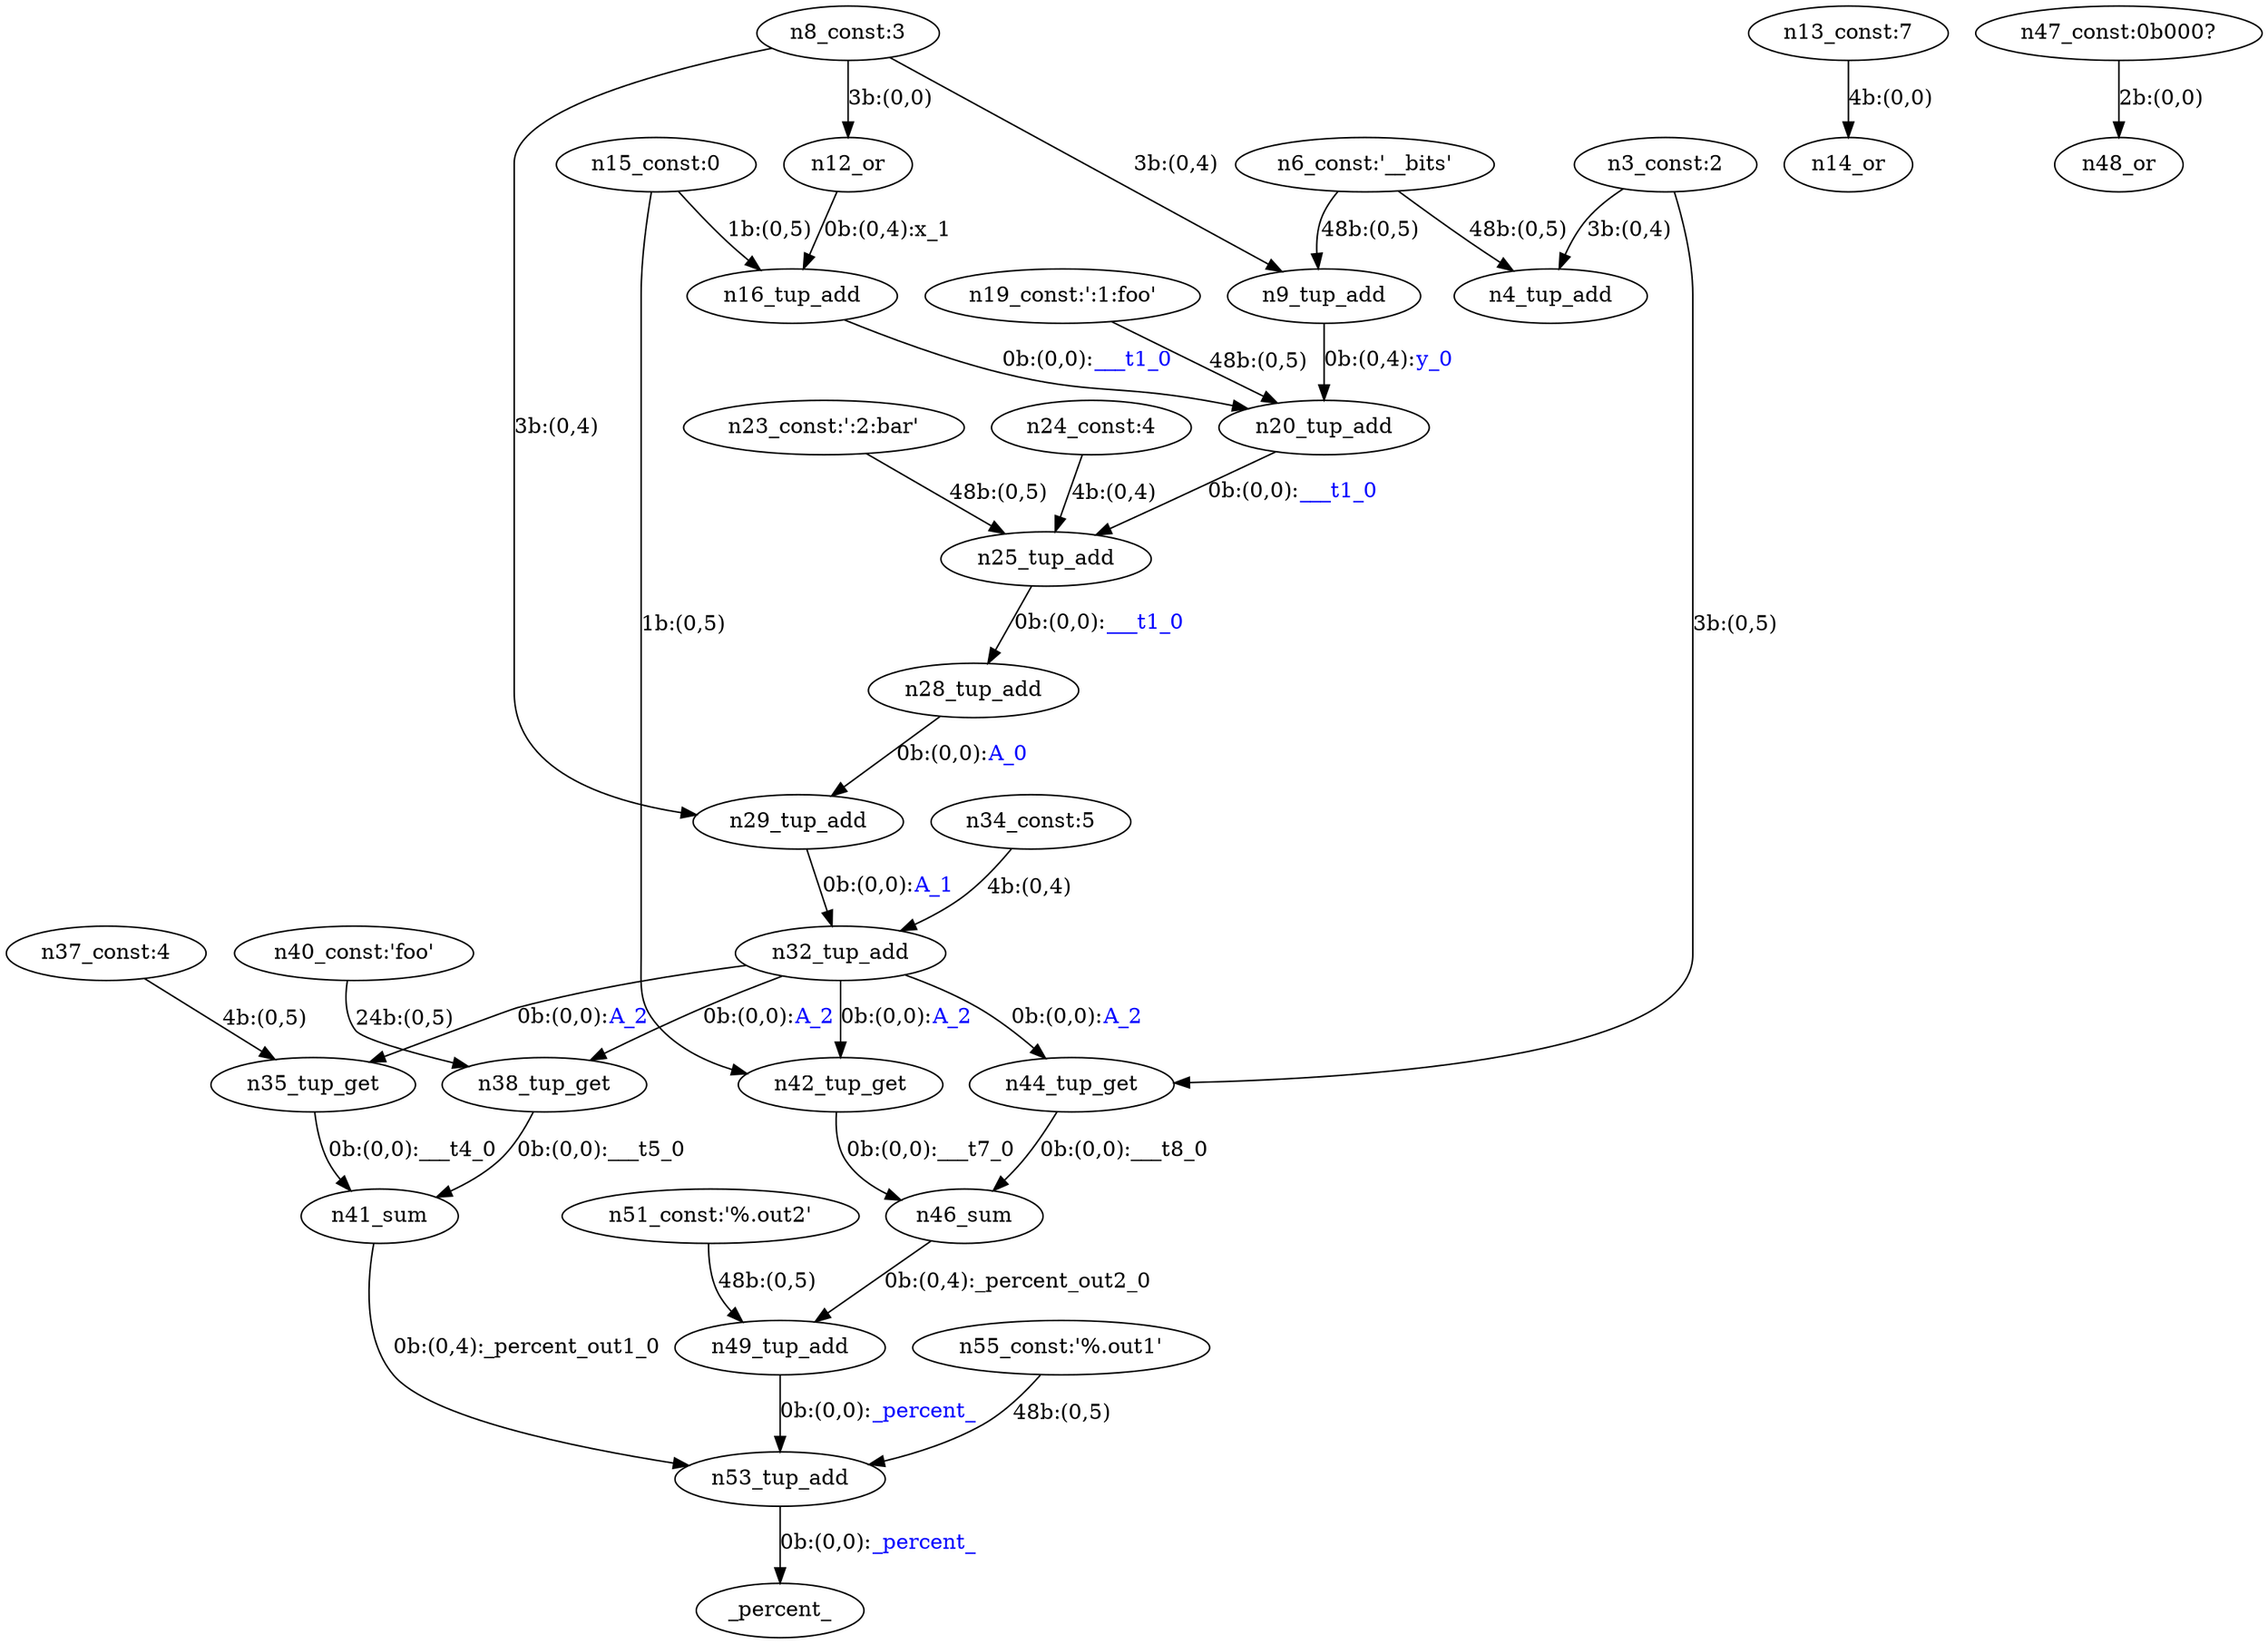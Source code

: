 digraph {
 n3_const_lgsimple_tuple [label=<n3_const:2>];
 n3_const_lgsimple_tuple->n44_tup_get_lgsimple_tuple[label=<3b:(0,5)>];
 n3_const_lgsimple_tuple->n4_tup_add_lgsimple_tuple[label=<3b:(0,4)>];
 n4_tup_add_lgsimple_tuple [label=<n4_tup_add>];
 n6_const_lgsimple_tuple [label=<n6_const:'__bits'>];
 n6_const_lgsimple_tuple->n9_tup_add_lgsimple_tuple[label=<48b:(0,5)>];
 n6_const_lgsimple_tuple->n4_tup_add_lgsimple_tuple[label=<48b:(0,5)>];
 n8_const_lgsimple_tuple [label=<n8_const:3>];
 n8_const_lgsimple_tuple->n29_tup_add_lgsimple_tuple[label=<3b:(0,4)>];
 n8_const_lgsimple_tuple->n12_or_lgsimple_tuple[label=<3b:(0,0)>];
 n8_const_lgsimple_tuple->n9_tup_add_lgsimple_tuple[label=<3b:(0,4)>];
 n9_tup_add_lgsimple_tuple [label=<n9_tup_add>];
 n9_tup_add_lgsimple_tuple->n20_tup_add_lgsimple_tuple[label=<0b:(0,4):<font color="#0000ff">y_0</font>>];
 n12_or_lgsimple_tuple [label=<n12_or>];
 n12_or_lgsimple_tuple->n16_tup_add_lgsimple_tuple[label=<0b:(0,4):x_1>];
 n13_const_lgsimple_tuple [label=<n13_const:7>];
 n13_const_lgsimple_tuple->n14_or_lgsimple_tuple[label=<4b:(0,0)>];
 n14_or_lgsimple_tuple [label=<n14_or>];
 n15_const_lgsimple_tuple [label=<n15_const:0>];
 n15_const_lgsimple_tuple->n42_tup_get_lgsimple_tuple[label=<1b:(0,5)>];
 n15_const_lgsimple_tuple->n16_tup_add_lgsimple_tuple[label=<1b:(0,5)>];
 n16_tup_add_lgsimple_tuple [label=<n16_tup_add>];
 n16_tup_add_lgsimple_tuple->n20_tup_add_lgsimple_tuple[label=<0b:(0,0):<font color="#0000ff">___t1_0</font>>];
 n19_const_lgsimple_tuple [label=<n19_const:':1:foo'>];
 n19_const_lgsimple_tuple->n20_tup_add_lgsimple_tuple[label=<48b:(0,5)>];
 n20_tup_add_lgsimple_tuple [label=<n20_tup_add>];
 n20_tup_add_lgsimple_tuple->n25_tup_add_lgsimple_tuple[label=<0b:(0,0):<font color="#0000ff">___t1_0</font>>];
 n23_const_lgsimple_tuple [label=<n23_const:':2:bar'>];
 n23_const_lgsimple_tuple->n25_tup_add_lgsimple_tuple[label=<48b:(0,5)>];
 n24_const_lgsimple_tuple [label=<n24_const:4>];
 n24_const_lgsimple_tuple->n25_tup_add_lgsimple_tuple[label=<4b:(0,4)>];
 n25_tup_add_lgsimple_tuple [label=<n25_tup_add>];
 n25_tup_add_lgsimple_tuple->n28_tup_add_lgsimple_tuple[label=<0b:(0,0):<font color="#0000ff">___t1_0</font>>];
 n28_tup_add_lgsimple_tuple [label=<n28_tup_add>];
 n28_tup_add_lgsimple_tuple->n29_tup_add_lgsimple_tuple[label=<0b:(0,0):<font color="#0000ff">A_0</font>>];
 n29_tup_add_lgsimple_tuple [label=<n29_tup_add>];
 n29_tup_add_lgsimple_tuple->n32_tup_add_lgsimple_tuple[label=<0b:(0,0):<font color="#0000ff">A_1</font>>];
 n32_tup_add_lgsimple_tuple [label=<n32_tup_add>];
 n32_tup_add_lgsimple_tuple->n44_tup_get_lgsimple_tuple[label=<0b:(0,0):<font color="#0000ff">A_2</font>>];
 n32_tup_add_lgsimple_tuple->n42_tup_get_lgsimple_tuple[label=<0b:(0,0):<font color="#0000ff">A_2</font>>];
 n32_tup_add_lgsimple_tuple->n38_tup_get_lgsimple_tuple[label=<0b:(0,0):<font color="#0000ff">A_2</font>>];
 n32_tup_add_lgsimple_tuple->n35_tup_get_lgsimple_tuple[label=<0b:(0,0):<font color="#0000ff">A_2</font>>];
 n34_const_lgsimple_tuple [label=<n34_const:5>];
 n34_const_lgsimple_tuple->n32_tup_add_lgsimple_tuple[label=<4b:(0,4)>];
 n35_tup_get_lgsimple_tuple [label=<n35_tup_get>];
 n35_tup_get_lgsimple_tuple->n41_sum_lgsimple_tuple[label=<0b:(0,0):___t4_0>];
 n37_const_lgsimple_tuple [label=<n37_const:4>];
 n37_const_lgsimple_tuple->n35_tup_get_lgsimple_tuple[label=<4b:(0,5)>];
 n38_tup_get_lgsimple_tuple [label=<n38_tup_get>];
 n38_tup_get_lgsimple_tuple->n41_sum_lgsimple_tuple[label=<0b:(0,0):___t5_0>];
 n40_const_lgsimple_tuple [label=<n40_const:'foo'>];
 n40_const_lgsimple_tuple->n38_tup_get_lgsimple_tuple[label=<24b:(0,5)>];
 n41_sum_lgsimple_tuple [label=<n41_sum>];
 n41_sum_lgsimple_tuple->n53_tup_add_lgsimple_tuple[label=<0b:(0,4):_percent_out1_0>];
 n42_tup_get_lgsimple_tuple [label=<n42_tup_get>];
 n42_tup_get_lgsimple_tuple->n46_sum_lgsimple_tuple[label=<0b:(0,0):___t7_0>];
 n44_tup_get_lgsimple_tuple [label=<n44_tup_get>];
 n44_tup_get_lgsimple_tuple->n46_sum_lgsimple_tuple[label=<0b:(0,0):___t8_0>];
 n46_sum_lgsimple_tuple [label=<n46_sum>];
 n46_sum_lgsimple_tuple->n49_tup_add_lgsimple_tuple[label=<0b:(0,4):_percent_out2_0>];
 n47_const_lgsimple_tuple [label=<n47_const:0b000?>];
 n47_const_lgsimple_tuple->n48_or_lgsimple_tuple[label=<2b:(0,0)>];
 n48_or_lgsimple_tuple [label=<n48_or>];
 n49_tup_add_lgsimple_tuple [label=<n49_tup_add>];
 n49_tup_add_lgsimple_tuple->n53_tup_add_lgsimple_tuple[label=<0b:(0,0):<font color="#0000ff">_percent_</font>>];
 n51_const_lgsimple_tuple [label=<n51_const:'%.out2'>];
 n51_const_lgsimple_tuple->n49_tup_add_lgsimple_tuple[label=<48b:(0,5)>];
 n53_tup_add_lgsimple_tuple [label=<n53_tup_add>];
 n53_tup_add_lgsimple_tuple->_percent_[label=<0b:(0,0):<font color="#0000ff">_percent_</font>>];
 n55_const_lgsimple_tuple [label=<n55_const:'%.out1'>];
 n55_const_lgsimple_tuple->n53_tup_add_lgsimple_tuple[label=<48b:(0,5)>];
}
